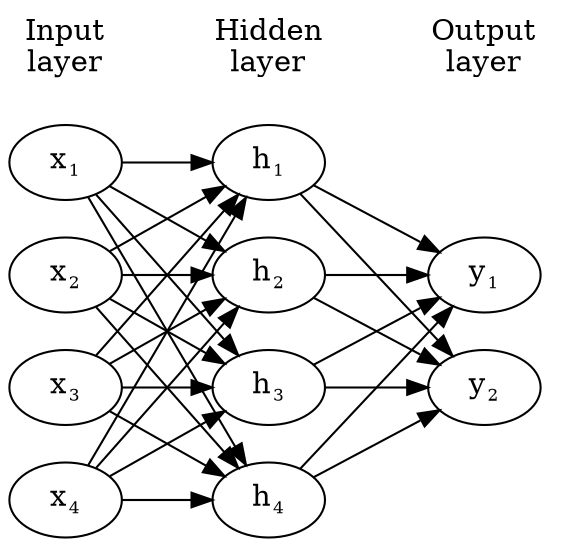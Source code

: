 digraph G { rankdir=LR; splines=line;
  x3 [ label=<x<sub><font point-size="10">3</font></sub>>]
  x4 [ label=<x<sub><font point-size="10">4</font></sub>>]
  x1 [ label=<x<sub><font point-size="10">1</font></sub>>]
  x2 [ label=<x<sub><font point-size="10">2</font></sub>>]
  h3 [ label=<h<sub><font point-size="10">3</font></sub>>]
  h4 [ label=<h<sub><font point-size="10">4</font></sub>>]
  h1 [ label=<h<sub><font point-size="10">1</font></sub>>]
  h2 [ label=<h<sub><font point-size="10">2</font></sub>>]
  y1 [ label=<y<sub><font point-size="10">1</font></sub>>]
  y2 [ label=<y<sub><font point-size="10">2</font></sub>>]
  {x1, x2, x3, x4} -> {h1, h2, h3, h4} -> {y1, y2}
  lx [ label=<Input<br/>layer>; shape=none ]
  la [ label=<Hidden<br/>layer>; shape=none ]
  ly [ label=<Output<br/>layer>; shape=none ]
  lx -> la -> ly [ style=invis ]
}
